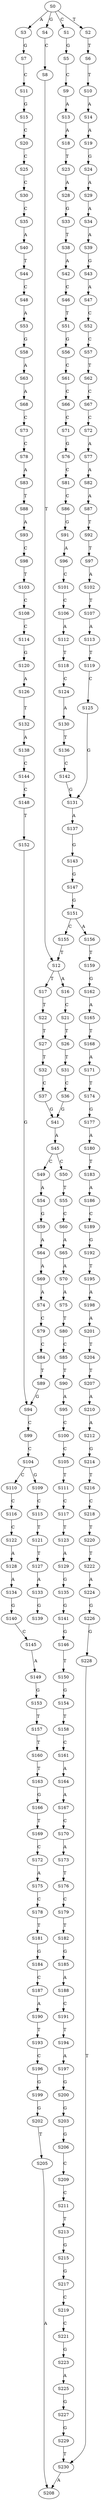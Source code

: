 strict digraph  {
	S0 -> S1 [ label = C ];
	S0 -> S2 [ label = T ];
	S0 -> S3 [ label = A ];
	S0 -> S4 [ label = G ];
	S1 -> S5 [ label = G ];
	S2 -> S6 [ label = T ];
	S3 -> S7 [ label = G ];
	S4 -> S8 [ label = C ];
	S5 -> S9 [ label = C ];
	S6 -> S10 [ label = T ];
	S7 -> S11 [ label = C ];
	S8 -> S12 [ label = T ];
	S9 -> S13 [ label = A ];
	S10 -> S14 [ label = A ];
	S11 -> S15 [ label = G ];
	S12 -> S16 [ label = A ];
	S12 -> S17 [ label = T ];
	S13 -> S18 [ label = A ];
	S14 -> S19 [ label = A ];
	S15 -> S20 [ label = C ];
	S16 -> S21 [ label = C ];
	S17 -> S22 [ label = T ];
	S18 -> S23 [ label = T ];
	S19 -> S24 [ label = G ];
	S20 -> S25 [ label = C ];
	S21 -> S26 [ label = T ];
	S22 -> S27 [ label = T ];
	S23 -> S28 [ label = A ];
	S24 -> S29 [ label = A ];
	S25 -> S30 [ label = C ];
	S26 -> S31 [ label = T ];
	S27 -> S32 [ label = T ];
	S28 -> S33 [ label = G ];
	S29 -> S34 [ label = A ];
	S30 -> S35 [ label = C ];
	S31 -> S36 [ label = C ];
	S32 -> S37 [ label = C ];
	S33 -> S38 [ label = T ];
	S34 -> S39 [ label = A ];
	S35 -> S40 [ label = A ];
	S36 -> S41 [ label = G ];
	S37 -> S41 [ label = G ];
	S38 -> S42 [ label = A ];
	S39 -> S43 [ label = G ];
	S40 -> S44 [ label = T ];
	S41 -> S45 [ label = A ];
	S42 -> S46 [ label = C ];
	S43 -> S47 [ label = A ];
	S44 -> S48 [ label = C ];
	S45 -> S49 [ label = C ];
	S45 -> S50 [ label = C ];
	S46 -> S51 [ label = T ];
	S47 -> S52 [ label = C ];
	S48 -> S53 [ label = A ];
	S49 -> S54 [ label = A ];
	S50 -> S55 [ label = T ];
	S51 -> S56 [ label = G ];
	S52 -> S57 [ label = C ];
	S53 -> S58 [ label = G ];
	S54 -> S59 [ label = G ];
	S55 -> S60 [ label = C ];
	S56 -> S61 [ label = C ];
	S57 -> S62 [ label = T ];
	S58 -> S63 [ label = A ];
	S59 -> S64 [ label = A ];
	S60 -> S65 [ label = A ];
	S61 -> S66 [ label = C ];
	S62 -> S67 [ label = C ];
	S63 -> S68 [ label = A ];
	S64 -> S69 [ label = A ];
	S65 -> S70 [ label = A ];
	S66 -> S71 [ label = C ];
	S67 -> S72 [ label = C ];
	S68 -> S73 [ label = C ];
	S69 -> S74 [ label = A ];
	S70 -> S75 [ label = A ];
	S71 -> S76 [ label = G ];
	S72 -> S77 [ label = A ];
	S73 -> S78 [ label = C ];
	S74 -> S79 [ label = C ];
	S75 -> S80 [ label = T ];
	S76 -> S81 [ label = C ];
	S77 -> S82 [ label = A ];
	S78 -> S83 [ label = A ];
	S79 -> S84 [ label = C ];
	S80 -> S85 [ label = C ];
	S81 -> S86 [ label = C ];
	S82 -> S87 [ label = A ];
	S83 -> S88 [ label = T ];
	S84 -> S89 [ label = T ];
	S85 -> S90 [ label = T ];
	S86 -> S91 [ label = G ];
	S87 -> S92 [ label = T ];
	S88 -> S93 [ label = A ];
	S89 -> S94 [ label = G ];
	S90 -> S95 [ label = A ];
	S91 -> S96 [ label = A ];
	S92 -> S97 [ label = T ];
	S93 -> S98 [ label = C ];
	S94 -> S99 [ label = C ];
	S95 -> S100 [ label = C ];
	S96 -> S101 [ label = C ];
	S97 -> S102 [ label = A ];
	S98 -> S103 [ label = T ];
	S99 -> S104 [ label = C ];
	S100 -> S105 [ label = C ];
	S101 -> S106 [ label = C ];
	S102 -> S107 [ label = T ];
	S103 -> S108 [ label = C ];
	S104 -> S109 [ label = G ];
	S104 -> S110 [ label = C ];
	S105 -> S111 [ label = T ];
	S106 -> S112 [ label = A ];
	S107 -> S113 [ label = A ];
	S108 -> S114 [ label = C ];
	S109 -> S115 [ label = C ];
	S110 -> S116 [ label = C ];
	S111 -> S117 [ label = C ];
	S112 -> S118 [ label = T ];
	S113 -> S119 [ label = T ];
	S114 -> S120 [ label = G ];
	S115 -> S121 [ label = T ];
	S116 -> S122 [ label = C ];
	S117 -> S123 [ label = T ];
	S118 -> S124 [ label = C ];
	S119 -> S125 [ label = C ];
	S120 -> S126 [ label = A ];
	S121 -> S127 [ label = T ];
	S122 -> S128 [ label = A ];
	S123 -> S129 [ label = A ];
	S124 -> S130 [ label = A ];
	S125 -> S131 [ label = G ];
	S126 -> S132 [ label = T ];
	S127 -> S133 [ label = A ];
	S128 -> S134 [ label = A ];
	S129 -> S135 [ label = G ];
	S130 -> S136 [ label = T ];
	S131 -> S137 [ label = A ];
	S132 -> S138 [ label = A ];
	S133 -> S139 [ label = G ];
	S134 -> S140 [ label = G ];
	S135 -> S141 [ label = G ];
	S136 -> S142 [ label = C ];
	S137 -> S143 [ label = G ];
	S138 -> S144 [ label = C ];
	S140 -> S145 [ label = C ];
	S141 -> S146 [ label = G ];
	S142 -> S131 [ label = G ];
	S143 -> S147 [ label = G ];
	S144 -> S148 [ label = C ];
	S145 -> S149 [ label = A ];
	S146 -> S150 [ label = T ];
	S147 -> S151 [ label = G ];
	S148 -> S152 [ label = T ];
	S149 -> S153 [ label = G ];
	S150 -> S154 [ label = G ];
	S151 -> S155 [ label = C ];
	S151 -> S156 [ label = A ];
	S152 -> S94 [ label = G ];
	S153 -> S157 [ label = T ];
	S154 -> S158 [ label = T ];
	S155 -> S12 [ label = T ];
	S156 -> S159 [ label = T ];
	S157 -> S160 [ label = T ];
	S158 -> S161 [ label = C ];
	S159 -> S162 [ label = G ];
	S160 -> S163 [ label = T ];
	S161 -> S164 [ label = A ];
	S162 -> S165 [ label = A ];
	S163 -> S166 [ label = G ];
	S164 -> S167 [ label = A ];
	S165 -> S168 [ label = T ];
	S166 -> S169 [ label = T ];
	S167 -> S170 [ label = C ];
	S168 -> S171 [ label = A ];
	S169 -> S172 [ label = C ];
	S170 -> S173 [ label = A ];
	S171 -> S174 [ label = T ];
	S172 -> S175 [ label = A ];
	S173 -> S176 [ label = T ];
	S174 -> S177 [ label = G ];
	S175 -> S178 [ label = C ];
	S176 -> S179 [ label = C ];
	S177 -> S180 [ label = A ];
	S178 -> S181 [ label = T ];
	S179 -> S182 [ label = T ];
	S180 -> S183 [ label = T ];
	S181 -> S184 [ label = G ];
	S182 -> S185 [ label = G ];
	S183 -> S186 [ label = A ];
	S184 -> S187 [ label = C ];
	S185 -> S188 [ label = A ];
	S186 -> S189 [ label = C ];
	S187 -> S190 [ label = A ];
	S188 -> S191 [ label = C ];
	S189 -> S192 [ label = G ];
	S190 -> S193 [ label = T ];
	S191 -> S194 [ label = T ];
	S192 -> S195 [ label = T ];
	S193 -> S196 [ label = C ];
	S194 -> S197 [ label = A ];
	S195 -> S198 [ label = A ];
	S196 -> S199 [ label = G ];
	S197 -> S200 [ label = G ];
	S198 -> S201 [ label = A ];
	S199 -> S202 [ label = G ];
	S200 -> S203 [ label = G ];
	S201 -> S204 [ label = T ];
	S202 -> S205 [ label = T ];
	S203 -> S206 [ label = G ];
	S204 -> S207 [ label = T ];
	S205 -> S208 [ label = A ];
	S206 -> S209 [ label = C ];
	S207 -> S210 [ label = A ];
	S209 -> S211 [ label = C ];
	S210 -> S212 [ label = A ];
	S211 -> S213 [ label = T ];
	S212 -> S214 [ label = G ];
	S213 -> S215 [ label = G ];
	S214 -> S216 [ label = T ];
	S215 -> S217 [ label = G ];
	S216 -> S218 [ label = C ];
	S217 -> S219 [ label = C ];
	S218 -> S220 [ label = T ];
	S219 -> S221 [ label = C ];
	S220 -> S222 [ label = T ];
	S221 -> S223 [ label = G ];
	S222 -> S224 [ label = A ];
	S223 -> S225 [ label = A ];
	S224 -> S226 [ label = G ];
	S225 -> S227 [ label = G ];
	S226 -> S228 [ label = G ];
	S227 -> S229 [ label = G ];
	S228 -> S230 [ label = T ];
	S229 -> S230 [ label = T ];
	S230 -> S208 [ label = A ];
}
